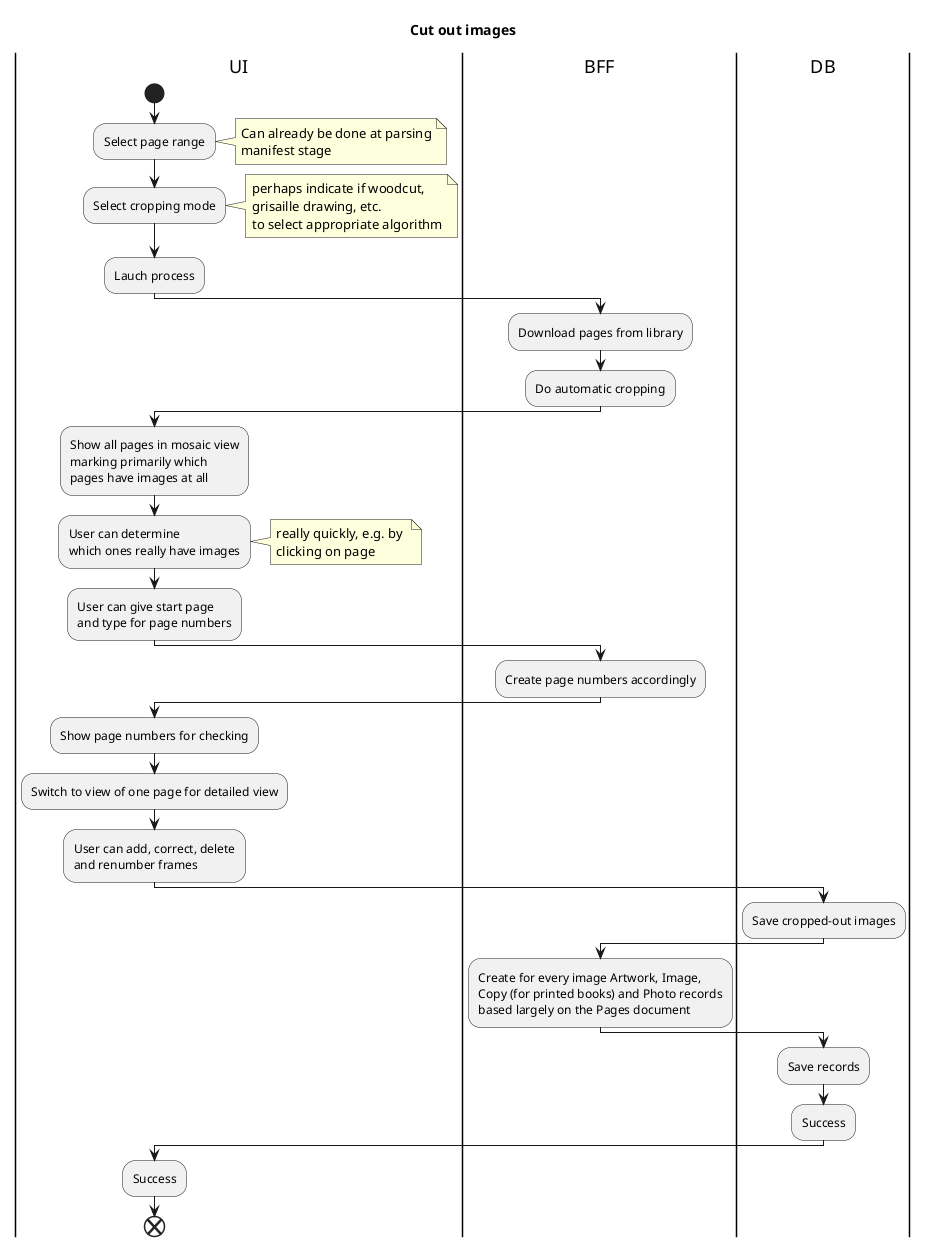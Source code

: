 @startuml
title Cut out images
|UI|
start
:Select page range;
note right
Can already be done at parsing
manifest stage
end note
:Select cropping mode;
note right
perhaps indicate if woodcut, 
grisaille drawing, etc. 
to select appropriate algorithm
endnote
:Lauch process;
|BFF|
:Download pages from library;
:Do automatic cropping;
|UI|
:Show all pages in mosaic view
marking primarily which 
pages have images at all;
:User can determine 
which ones really have images;
note right
really quickly, e.g. by 
clicking on page
end note
:User can give start page 
and type for page numbers;
|BFF|
:Create page numbers accordingly;
|UI|
:Show page numbers for checking;
:Switch to view of one page for detailed view;
:User can add, correct, delete
and renumber frames;
|DB|
:Save cropped-out images;
|BFF|
:Create for every image Artwork, Image, 
Copy (for printed books) and Photo records
based largely on the Pages document;
|DB|
:Save records;
:Success;
|UI|
:Success;
end

@enduml